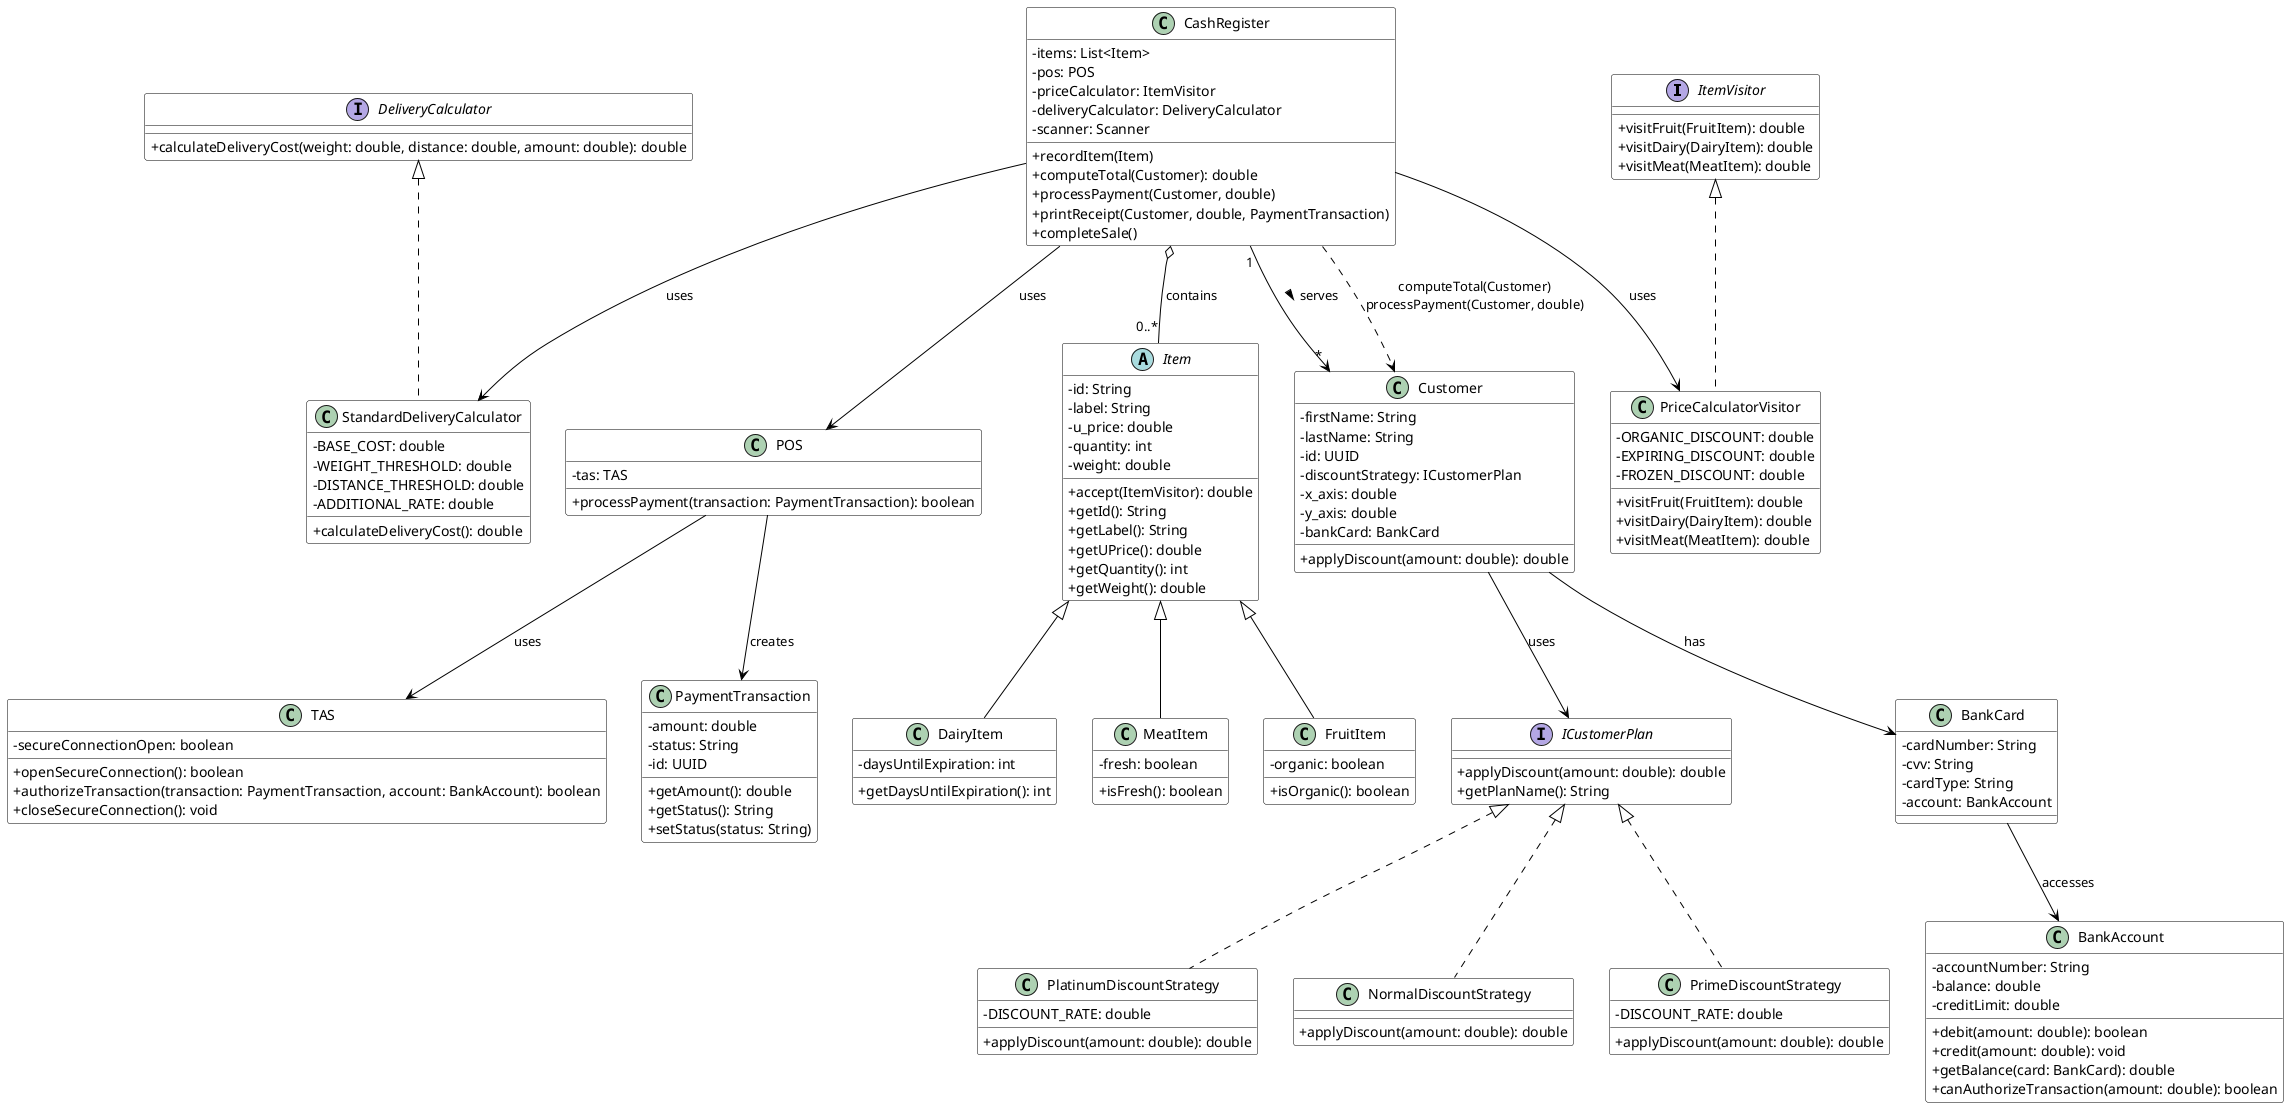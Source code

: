 @startuml Supermarket_Checkout_System

' Style du diagramme
skinparam classAttributeIconSize 0
skinparam backgroundColor white
skinparam class {
    BackgroundColor white
    ArrowColor black
    BorderColor black
}

' Interfaces
interface ItemVisitor {
    +visitFruit(FruitItem): double
    +visitDairy(DairyItem): double
    +visitMeat(MeatItem): double
}

interface DeliveryCalculator {
    +calculateDeliveryCost(weight: double, distance: double, amount: double): double
}

interface ICustomerPlan {
    +applyDiscount(amount: double): double
    +getPlanName(): String
}

' Classes abstraites
abstract class Item {
    -id: String
    -label: String
    -u_price: double
    -quantity: int
    -weight: double
    +accept(ItemVisitor): double
    +getId(): String
    +getLabel(): String
    +getUPrice(): double
    +getQuantity(): int
    +getWeight(): double
}

' Items concrets
class FruitItem {
    -organic: boolean
    +isOrganic(): boolean
}

class DairyItem {
    -daysUntilExpiration: int
    +getDaysUntilExpiration(): int
}

class MeatItem {
    -fresh: boolean
    +isFresh(): boolean
}

' Stratégies de remise
class NormalDiscountStrategy {
    +applyDiscount(amount: double): double
}

class PrimeDiscountStrategy {
    -DISCOUNT_RATE: double
    +applyDiscount(amount: double): double
}

class PlatinumDiscountStrategy {
    -DISCOUNT_RATE: double
    +applyDiscount(amount: double): double
}

' Calcul des prix
class PriceCalculatorVisitor {
    -ORGANIC_DISCOUNT: double
    -EXPIRING_DISCOUNT: double
    -FROZEN_DISCOUNT: double
    +visitFruit(FruitItem): double
    +visitDairy(DairyItem): double
    +visitMeat(MeatItem): double
}

' Système de livraison
class StandardDeliveryCalculator {
    -BASE_COST: double
    -WEIGHT_THRESHOLD: double
    -DISTANCE_THRESHOLD: double
    -ADDITIONAL_RATE: double
    +calculateDeliveryCost(): double
}

' Classes principales
class CashRegister {
    -items: List<Item>
    -pos: POS
    -priceCalculator: ItemVisitor
    -deliveryCalculator: DeliveryCalculator
    -scanner: Scanner
    +recordItem(Item)
    +computeTotal(Customer): double
    +processPayment(Customer, double)
    +printReceipt(Customer, double, PaymentTransaction)
    +completeSale()
}

class Customer {
    -firstName: String
    -lastName: String
    -id: UUID
    -discountStrategy: ICustomerPlan
    -x_axis: double
    -y_axis: double
    -bankCard: BankCard
    +applyDiscount(amount: double): double
}

class BankAccount {
    -accountNumber: String
    -balance: double
    -creditLimit: double
    +debit(amount: double): boolean
    +credit(amount: double): void
    +getBalance(card: BankCard): double
    +canAuthorizeTransaction(amount: double): boolean
}

class BankCard {
    -cardNumber: String
    -cvv: String
    -cardType: String
    -account: BankAccount
}

class POS {
    -tas: TAS
    +processPayment(transaction: PaymentTransaction): boolean
}

class TAS {
    -secureConnectionOpen: boolean
    +openSecureConnection(): boolean
    +authorizeTransaction(transaction: PaymentTransaction, account: BankAccount): boolean
    +closeSecureConnection(): void
}

class PaymentTransaction {
    -amount: double
    -status: String
    -id: UUID
    +getAmount(): double
    +getStatus(): String
    +setStatus(status: String)
}

' Relations
Item <|-- FruitItem
Item <|-- DairyItem
Item <|-- MeatItem

ICustomerPlan <|.. NormalDiscountStrategy
ICustomerPlan <|.. PrimeDiscountStrategy
ICustomerPlan <|.. PlatinumDiscountStrategy

ItemVisitor <|.. PriceCalculatorVisitor
DeliveryCalculator <|.. StandardDeliveryCalculator

CashRegister o-- "0..*" Item : contains
CashRegister --> PriceCalculatorVisitor : uses
CashRegister --> StandardDeliveryCalculator : uses
CashRegister --> POS : uses

Customer --> BankCard : has
Customer --> ICustomerPlan : uses

BankCard --> BankAccount : accesses
POS --> TAS : uses
POS --> PaymentTransaction : creates

CashRegister "1" --> "*" Customer : serves >
CashRegister ..> Customer : "computeTotal(Customer)\nprocessPayment(Customer, double)" 

@enduml